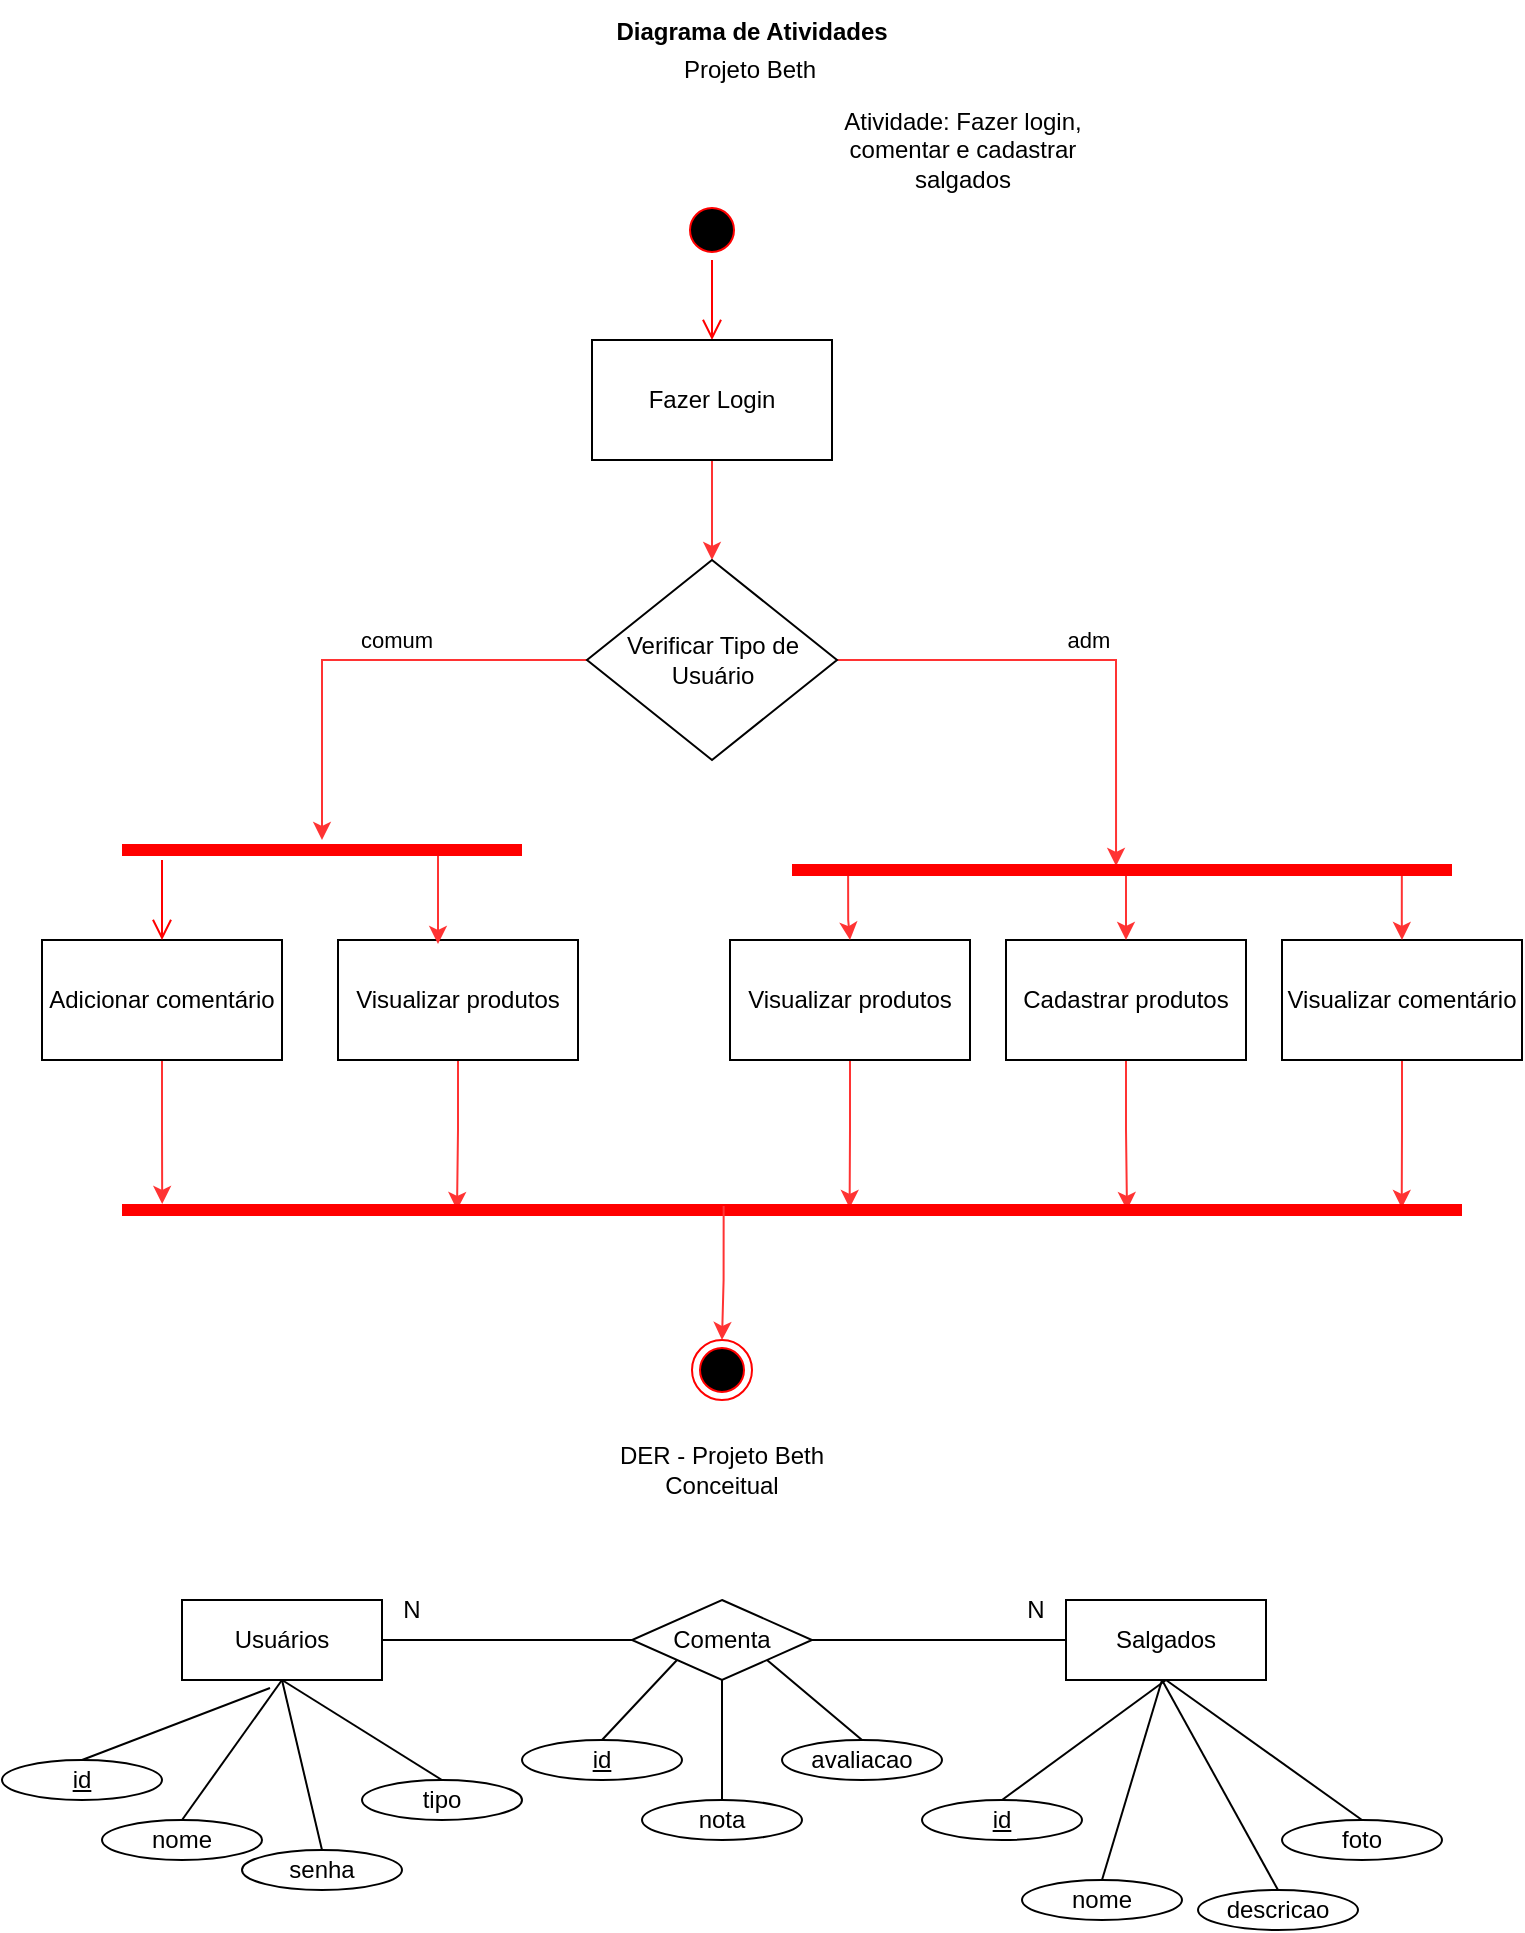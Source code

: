 <mxfile version="17.0.0" type="device"><diagram id="xOuxmblPIVyT63pWz0jP" name="Page-1"><mxGraphModel dx="1422" dy="705" grid="1" gridSize="10" guides="1" tooltips="1" connect="1" arrows="1" fold="1" page="1" pageScale="1" pageWidth="827" pageHeight="1169" math="0" shadow="0"><root><mxCell id="0"/><mxCell id="1" parent="0"/><mxCell id="0T1B5F0glljvVV2ogb0u-1" value="" style="ellipse;html=1;shape=startState;fillColor=#000000;strokeColor=#ff0000;" vertex="1" parent="1"><mxGeometry x="380" y="140" width="30" height="30" as="geometry"/></mxCell><mxCell id="0T1B5F0glljvVV2ogb0u-2" value="" style="edgeStyle=orthogonalEdgeStyle;html=1;verticalAlign=bottom;endArrow=open;endSize=8;strokeColor=#ff0000;rounded=0;" edge="1" source="0T1B5F0glljvVV2ogb0u-1" parent="1"><mxGeometry relative="1" as="geometry"><mxPoint x="395" y="210" as="targetPoint"/></mxGeometry></mxCell><mxCell id="0T1B5F0glljvVV2ogb0u-3" value="" style="ellipse;html=1;shape=endState;fillColor=#000000;strokeColor=#ff0000;" vertex="1" parent="1"><mxGeometry x="385" y="710" width="30" height="30" as="geometry"/></mxCell><mxCell id="0T1B5F0glljvVV2ogb0u-10" style="edgeStyle=orthogonalEdgeStyle;rounded=0;orthogonalLoop=1;jettySize=auto;html=1;exitX=0.5;exitY=1;exitDx=0;exitDy=0;entryX=0.5;entryY=0;entryDx=0;entryDy=0;strokeColor=#FF3333;" edge="1" parent="1" source="0T1B5F0glljvVV2ogb0u-4" target="0T1B5F0glljvVV2ogb0u-5"><mxGeometry relative="1" as="geometry"/></mxCell><mxCell id="0T1B5F0glljvVV2ogb0u-4" value="Fazer Login" style="rounded=0;whiteSpace=wrap;html=1;" vertex="1" parent="1"><mxGeometry x="335" y="210" width="120" height="60" as="geometry"/></mxCell><mxCell id="0T1B5F0glljvVV2ogb0u-8" value="adm" style="edgeStyle=orthogonalEdgeStyle;rounded=0;orthogonalLoop=1;jettySize=auto;html=1;exitX=1;exitY=0.5;exitDx=0;exitDy=0;strokeColor=#FF3333;entryX=0.491;entryY=0.3;entryDx=0;entryDy=0;entryPerimeter=0;" edge="1" parent="1" source="0T1B5F0glljvVV2ogb0u-5" target="0T1B5F0glljvVV2ogb0u-22"><mxGeometry x="0.035" y="10" relative="1" as="geometry"><mxPoint x="517.5" y="440" as="targetPoint"/><mxPoint as="offset"/></mxGeometry></mxCell><mxCell id="0T1B5F0glljvVV2ogb0u-9" value="comum" style="edgeStyle=orthogonalEdgeStyle;rounded=0;orthogonalLoop=1;jettySize=auto;html=1;exitX=0;exitY=0.5;exitDx=0;exitDy=0;strokeColor=#FF3333;" edge="1" parent="1" source="0T1B5F0glljvVV2ogb0u-5" target="0T1B5F0glljvVV2ogb0u-13"><mxGeometry x="-0.143" y="-10" relative="1" as="geometry"><mxPoint x="180" y="370" as="targetPoint"/><mxPoint as="offset"/></mxGeometry></mxCell><mxCell id="0T1B5F0glljvVV2ogb0u-5" value="Verificar Tipo de Usuário" style="rhombus;whiteSpace=wrap;html=1;" vertex="1" parent="1"><mxGeometry x="332.5" y="320" width="125" height="100" as="geometry"/></mxCell><mxCell id="0T1B5F0glljvVV2ogb0u-30" style="edgeStyle=orthogonalEdgeStyle;rounded=0;orthogonalLoop=1;jettySize=auto;html=1;exitX=0.5;exitY=1;exitDx=0;exitDy=0;entryX=0.25;entryY=0.5;entryDx=0;entryDy=0;entryPerimeter=0;strokeColor=#FF3333;" edge="1" parent="1" source="0T1B5F0glljvVV2ogb0u-7" target="0T1B5F0glljvVV2ogb0u-26"><mxGeometry relative="1" as="geometry"/></mxCell><mxCell id="0T1B5F0glljvVV2ogb0u-7" value="Visualizar produtos" style="rounded=0;whiteSpace=wrap;html=1;" vertex="1" parent="1"><mxGeometry x="208" y="510" width="120" height="60" as="geometry"/></mxCell><mxCell id="0T1B5F0glljvVV2ogb0u-31" style="edgeStyle=orthogonalEdgeStyle;rounded=0;orthogonalLoop=1;jettySize=auto;html=1;exitX=0.5;exitY=1;exitDx=0;exitDy=0;entryX=0.03;entryY=0.2;entryDx=0;entryDy=0;entryPerimeter=0;strokeColor=#FF3333;" edge="1" parent="1" source="0T1B5F0glljvVV2ogb0u-11" target="0T1B5F0glljvVV2ogb0u-26"><mxGeometry relative="1" as="geometry"/></mxCell><mxCell id="0T1B5F0glljvVV2ogb0u-11" value="Adicionar comentário" style="rounded=0;whiteSpace=wrap;html=1;" vertex="1" parent="1"><mxGeometry x="60" y="510" width="120" height="60" as="geometry"/></mxCell><mxCell id="0T1B5F0glljvVV2ogb0u-15" style="edgeStyle=orthogonalEdgeStyle;rounded=0;orthogonalLoop=1;jettySize=auto;html=1;exitX=0.75;exitY=0.5;exitDx=0;exitDy=0;exitPerimeter=0;strokeColor=#FF3333;" edge="1" parent="1" source="0T1B5F0glljvVV2ogb0u-13"><mxGeometry relative="1" as="geometry"><mxPoint x="258" y="512" as="targetPoint"/><Array as="points"><mxPoint x="258" y="465"/></Array></mxGeometry></mxCell><mxCell id="0T1B5F0glljvVV2ogb0u-13" value="" style="shape=line;html=1;strokeWidth=6;strokeColor=#ff0000;" vertex="1" parent="1"><mxGeometry x="100" y="460" width="200" height="10" as="geometry"/></mxCell><mxCell id="0T1B5F0glljvVV2ogb0u-14" value="" style="edgeStyle=orthogonalEdgeStyle;html=1;verticalAlign=bottom;endArrow=open;endSize=8;strokeColor=#ff0000;rounded=0;entryX=0.5;entryY=0;entryDx=0;entryDy=0;" edge="1" source="0T1B5F0glljvVV2ogb0u-13" parent="1" target="0T1B5F0glljvVV2ogb0u-11"><mxGeometry relative="1" as="geometry"><mxPoint x="200" y="540" as="targetPoint"/><Array as="points"><mxPoint x="120" y="470"/><mxPoint x="120" y="470"/></Array></mxGeometry></mxCell><mxCell id="0T1B5F0glljvVV2ogb0u-29" style="edgeStyle=orthogonalEdgeStyle;rounded=0;orthogonalLoop=1;jettySize=auto;html=1;exitX=0.5;exitY=1;exitDx=0;exitDy=0;entryX=0.543;entryY=0.4;entryDx=0;entryDy=0;entryPerimeter=0;strokeColor=#FF3333;" edge="1" parent="1" source="0T1B5F0glljvVV2ogb0u-18" target="0T1B5F0glljvVV2ogb0u-26"><mxGeometry relative="1" as="geometry"/></mxCell><mxCell id="0T1B5F0glljvVV2ogb0u-18" value="Visualizar produtos" style="rounded=0;whiteSpace=wrap;html=1;" vertex="1" parent="1"><mxGeometry x="404" y="510" width="120" height="60" as="geometry"/></mxCell><mxCell id="0T1B5F0glljvVV2ogb0u-28" style="edgeStyle=orthogonalEdgeStyle;rounded=0;orthogonalLoop=1;jettySize=auto;html=1;exitX=0.5;exitY=1;exitDx=0;exitDy=0;entryX=0.75;entryY=0.5;entryDx=0;entryDy=0;entryPerimeter=0;strokeColor=#FF3333;" edge="1" parent="1" source="0T1B5F0glljvVV2ogb0u-19" target="0T1B5F0glljvVV2ogb0u-26"><mxGeometry relative="1" as="geometry"/></mxCell><mxCell id="0T1B5F0glljvVV2ogb0u-19" value="Cadastrar produtos" style="rounded=0;whiteSpace=wrap;html=1;" vertex="1" parent="1"><mxGeometry x="542" y="510" width="120" height="60" as="geometry"/></mxCell><mxCell id="0T1B5F0glljvVV2ogb0u-27" style="edgeStyle=orthogonalEdgeStyle;rounded=0;orthogonalLoop=1;jettySize=auto;html=1;exitX=0.5;exitY=1;exitDx=0;exitDy=0;strokeColor=#FF3333;entryX=0.955;entryY=0.4;entryDx=0;entryDy=0;entryPerimeter=0;" edge="1" parent="1" source="0T1B5F0glljvVV2ogb0u-21" target="0T1B5F0glljvVV2ogb0u-26"><mxGeometry relative="1" as="geometry"/></mxCell><mxCell id="0T1B5F0glljvVV2ogb0u-21" value="Visualizar comentário" style="rounded=0;whiteSpace=wrap;html=1;" vertex="1" parent="1"><mxGeometry x="680" y="510" width="120" height="60" as="geometry"/></mxCell><mxCell id="0T1B5F0glljvVV2ogb0u-23" style="edgeStyle=orthogonalEdgeStyle;rounded=0;orthogonalLoop=1;jettySize=auto;html=1;exitX=0.085;exitY=0.7;exitDx=0;exitDy=0;exitPerimeter=0;strokeColor=#FF3333;" edge="1" parent="1" source="0T1B5F0glljvVV2ogb0u-22" target="0T1B5F0glljvVV2ogb0u-18"><mxGeometry relative="1" as="geometry"/></mxCell><mxCell id="0T1B5F0glljvVV2ogb0u-24" style="edgeStyle=orthogonalEdgeStyle;rounded=0;orthogonalLoop=1;jettySize=auto;html=1;exitX=0.924;exitY=0.6;exitDx=0;exitDy=0;exitPerimeter=0;strokeColor=#FF3333;" edge="1" parent="1" source="0T1B5F0glljvVV2ogb0u-22" target="0T1B5F0glljvVV2ogb0u-21"><mxGeometry relative="1" as="geometry"/></mxCell><mxCell id="0T1B5F0glljvVV2ogb0u-25" style="edgeStyle=orthogonalEdgeStyle;rounded=0;orthogonalLoop=1;jettySize=auto;html=1;exitX=0.491;exitY=0.4;exitDx=0;exitDy=0;exitPerimeter=0;entryX=0.5;entryY=0;entryDx=0;entryDy=0;strokeColor=#FF3333;" edge="1" parent="1" source="0T1B5F0glljvVV2ogb0u-22" target="0T1B5F0glljvVV2ogb0u-19"><mxGeometry relative="1" as="geometry"/></mxCell><mxCell id="0T1B5F0glljvVV2ogb0u-22" value="" style="shape=line;html=1;strokeWidth=6;strokeColor=#ff0000;" vertex="1" parent="1"><mxGeometry x="435" y="470" width="330" height="10" as="geometry"/></mxCell><mxCell id="0T1B5F0glljvVV2ogb0u-26" value="" style="shape=line;html=1;strokeWidth=6;strokeColor=#ff0000;" vertex="1" parent="1"><mxGeometry x="100" y="640" width="670" height="10" as="geometry"/></mxCell><mxCell id="0T1B5F0glljvVV2ogb0u-32" style="edgeStyle=orthogonalEdgeStyle;rounded=0;orthogonalLoop=1;jettySize=auto;html=1;exitX=0.449;exitY=0.3;exitDx=0;exitDy=0;entryX=0.5;entryY=0;entryDx=0;entryDy=0;strokeColor=#FF3333;exitPerimeter=0;" edge="1" parent="1" source="0T1B5F0glljvVV2ogb0u-26" target="0T1B5F0glljvVV2ogb0u-3"><mxGeometry relative="1" as="geometry"><mxPoint x="474" y="580" as="sourcePoint"/><mxPoint x="473.81" y="654" as="targetPoint"/></mxGeometry></mxCell><mxCell id="0T1B5F0glljvVV2ogb0u-33" value="Diagrama de Atividades" style="text;align=center;fontStyle=1;verticalAlign=middle;spacingLeft=3;spacingRight=3;strokeColor=none;rotatable=0;points=[[0,0.5],[1,0.5]];portConstraint=eastwest;" vertex="1" parent="1"><mxGeometry x="335" y="40" width="160" height="30" as="geometry"/></mxCell><mxCell id="0T1B5F0glljvVV2ogb0u-37" style="edgeStyle=orthogonalEdgeStyle;rounded=0;orthogonalLoop=1;jettySize=auto;html=1;exitX=1;exitY=0.5;exitDx=0;exitDy=0;entryX=0;entryY=0.5;entryDx=0;entryDy=0;strokeColor=#000000;fontColor=#000000;endArrow=none;endFill=0;" edge="1" parent="1" source="0T1B5F0glljvVV2ogb0u-34" target="0T1B5F0glljvVV2ogb0u-36"><mxGeometry relative="1" as="geometry"/></mxCell><mxCell id="0T1B5F0glljvVV2ogb0u-34" value="Usuários" style="rounded=0;whiteSpace=wrap;html=1;" vertex="1" parent="1"><mxGeometry x="130" y="840" width="100" height="40" as="geometry"/></mxCell><mxCell id="0T1B5F0glljvVV2ogb0u-35" value="Salgados" style="rounded=0;whiteSpace=wrap;html=1;" vertex="1" parent="1"><mxGeometry x="572" y="840" width="100" height="40" as="geometry"/></mxCell><mxCell id="0T1B5F0glljvVV2ogb0u-38" style="edgeStyle=orthogonalEdgeStyle;rounded=0;orthogonalLoop=1;jettySize=auto;html=1;exitX=1;exitY=0.5;exitDx=0;exitDy=0;entryX=0;entryY=0.5;entryDx=0;entryDy=0;fontColor=#000000;endArrow=none;endFill=0;strokeColor=#000000;" edge="1" parent="1" source="0T1B5F0glljvVV2ogb0u-36" target="0T1B5F0glljvVV2ogb0u-35"><mxGeometry relative="1" as="geometry"/></mxCell><mxCell id="0T1B5F0glljvVV2ogb0u-36" value="Comenta" style="rhombus;whiteSpace=wrap;html=1;" vertex="1" parent="1"><mxGeometry x="355" y="840" width="90" height="40" as="geometry"/></mxCell><mxCell id="0T1B5F0glljvVV2ogb0u-39" value="N" style="text;html=1;strokeColor=none;fillColor=none;align=center;verticalAlign=middle;whiteSpace=wrap;rounded=0;fontColor=#000000;" vertex="1" parent="1"><mxGeometry x="230" y="830" width="30" height="30" as="geometry"/></mxCell><mxCell id="0T1B5F0glljvVV2ogb0u-40" value="N" style="text;html=1;strokeColor=none;fillColor=none;align=center;verticalAlign=middle;whiteSpace=wrap;rounded=0;fontColor=#000000;" vertex="1" parent="1"><mxGeometry x="542" y="830" width="30" height="30" as="geometry"/></mxCell><mxCell id="0T1B5F0glljvVV2ogb0u-42" value="DER - Projeto Beth&lt;br&gt;Conceitual" style="text;html=1;strokeColor=none;fillColor=none;align=center;verticalAlign=middle;whiteSpace=wrap;rounded=0;fontColor=#000000;" vertex="1" parent="1"><mxGeometry x="341.5" y="760" width="116" height="30" as="geometry"/></mxCell><mxCell id="0T1B5F0glljvVV2ogb0u-43" value="Projeto Beth" style="text;html=1;strokeColor=none;fillColor=none;align=center;verticalAlign=middle;whiteSpace=wrap;rounded=0;fontColor=#000000;" vertex="1" parent="1"><mxGeometry x="356" y="60" width="116" height="30" as="geometry"/></mxCell><mxCell id="0T1B5F0glljvVV2ogb0u-44" value="Atividade: Fazer login, comentar e cadastrar salgados" style="text;html=1;strokeColor=none;fillColor=none;align=center;verticalAlign=middle;whiteSpace=wrap;rounded=0;fontColor=#000000;" vertex="1" parent="1"><mxGeometry x="440" y="90" width="161" height="50" as="geometry"/></mxCell><mxCell id="0T1B5F0glljvVV2ogb0u-65" style="rounded=0;orthogonalLoop=1;jettySize=auto;html=1;exitX=0.5;exitY=0;exitDx=0;exitDy=0;entryX=0.44;entryY=1.1;entryDx=0;entryDy=0;entryPerimeter=0;fontColor=#000000;endArrow=none;endFill=0;strokeColor=#000000;" edge="1" parent="1" source="0T1B5F0glljvVV2ogb0u-53" target="0T1B5F0glljvVV2ogb0u-34"><mxGeometry relative="1" as="geometry"/></mxCell><mxCell id="0T1B5F0glljvVV2ogb0u-53" value="id" style="ellipse;whiteSpace=wrap;html=1;fontColor=#000000;fontStyle=4" vertex="1" parent="1"><mxGeometry x="40" y="920" width="80" height="20" as="geometry"/></mxCell><mxCell id="0T1B5F0glljvVV2ogb0u-66" style="edgeStyle=none;rounded=0;orthogonalLoop=1;jettySize=auto;html=1;exitX=0.5;exitY=0;exitDx=0;exitDy=0;fontColor=#000000;endArrow=none;endFill=0;strokeColor=#000000;" edge="1" parent="1" source="0T1B5F0glljvVV2ogb0u-54"><mxGeometry relative="1" as="geometry"><mxPoint x="180" y="880" as="targetPoint"/></mxGeometry></mxCell><mxCell id="0T1B5F0glljvVV2ogb0u-54" value="nome" style="ellipse;whiteSpace=wrap;html=1;fontColor=#000000;" vertex="1" parent="1"><mxGeometry x="90" y="950" width="80" height="20" as="geometry"/></mxCell><mxCell id="0T1B5F0glljvVV2ogb0u-68" style="edgeStyle=none;rounded=0;orthogonalLoop=1;jettySize=auto;html=1;exitX=0.5;exitY=0;exitDx=0;exitDy=0;fontColor=#000000;endArrow=none;endFill=0;strokeColor=#000000;" edge="1" parent="1" source="0T1B5F0glljvVV2ogb0u-55"><mxGeometry relative="1" as="geometry"><mxPoint x="180" y="880" as="targetPoint"/></mxGeometry></mxCell><mxCell id="0T1B5F0glljvVV2ogb0u-55" value="senha" style="ellipse;whiteSpace=wrap;html=1;fontColor=#000000;" vertex="1" parent="1"><mxGeometry x="160" y="965" width="80" height="20" as="geometry"/></mxCell><mxCell id="0T1B5F0glljvVV2ogb0u-67" style="edgeStyle=none;rounded=0;orthogonalLoop=1;jettySize=auto;html=1;exitX=0.5;exitY=1;exitDx=0;exitDy=0;fontColor=#000000;endArrow=none;endFill=0;strokeColor=#000000;entryX=0.5;entryY=0;entryDx=0;entryDy=0;" edge="1" parent="1" source="0T1B5F0glljvVV2ogb0u-34" target="0T1B5F0glljvVV2ogb0u-56"><mxGeometry relative="1" as="geometry"><mxPoint x="200" y="890" as="targetPoint"/></mxGeometry></mxCell><mxCell id="0T1B5F0glljvVV2ogb0u-56" value="tipo" style="ellipse;whiteSpace=wrap;html=1;fontColor=#000000;" vertex="1" parent="1"><mxGeometry x="220" y="930" width="80" height="20" as="geometry"/></mxCell><mxCell id="0T1B5F0glljvVV2ogb0u-69" style="edgeStyle=none;rounded=0;orthogonalLoop=1;jettySize=auto;html=1;exitX=0.5;exitY=0;exitDx=0;exitDy=0;entryX=0.5;entryY=1;entryDx=0;entryDy=0;fontColor=#000000;endArrow=none;endFill=0;strokeColor=#000000;" edge="1" parent="1" source="0T1B5F0glljvVV2ogb0u-61" target="0T1B5F0glljvVV2ogb0u-35"><mxGeometry relative="1" as="geometry"/></mxCell><mxCell id="0T1B5F0glljvVV2ogb0u-61" value="id" style="ellipse;whiteSpace=wrap;html=1;fontColor=#000000;fontStyle=4" vertex="1" parent="1"><mxGeometry x="500" y="940" width="80" height="20" as="geometry"/></mxCell><mxCell id="0T1B5F0glljvVV2ogb0u-70" style="edgeStyle=none;rounded=0;orthogonalLoop=1;jettySize=auto;html=1;exitX=0.5;exitY=0;exitDx=0;exitDy=0;fontColor=#000000;endArrow=none;endFill=0;strokeColor=#000000;" edge="1" parent="1" source="0T1B5F0glljvVV2ogb0u-62"><mxGeometry relative="1" as="geometry"><mxPoint x="620" y="880" as="targetPoint"/></mxGeometry></mxCell><mxCell id="0T1B5F0glljvVV2ogb0u-62" value="nome" style="ellipse;whiteSpace=wrap;html=1;fontColor=#000000;" vertex="1" parent="1"><mxGeometry x="550" y="980" width="80" height="20" as="geometry"/></mxCell><mxCell id="0T1B5F0glljvVV2ogb0u-71" style="edgeStyle=none;rounded=0;orthogonalLoop=1;jettySize=auto;html=1;exitX=0.5;exitY=0;exitDx=0;exitDy=0;fontColor=#000000;endArrow=none;endFill=0;strokeColor=#000000;" edge="1" parent="1" source="0T1B5F0glljvVV2ogb0u-63"><mxGeometry relative="1" as="geometry"><mxPoint x="620" y="880" as="targetPoint"/></mxGeometry></mxCell><mxCell id="0T1B5F0glljvVV2ogb0u-63" value="descricao" style="ellipse;whiteSpace=wrap;html=1;fontColor=#000000;" vertex="1" parent="1"><mxGeometry x="638" y="985" width="80" height="20" as="geometry"/></mxCell><mxCell id="0T1B5F0glljvVV2ogb0u-72" style="edgeStyle=none;rounded=0;orthogonalLoop=1;jettySize=auto;html=1;exitX=0.5;exitY=0;exitDx=0;exitDy=0;entryX=0.5;entryY=1;entryDx=0;entryDy=0;fontColor=#000000;endArrow=none;endFill=0;strokeColor=#000000;" edge="1" parent="1" source="0T1B5F0glljvVV2ogb0u-64" target="0T1B5F0glljvVV2ogb0u-35"><mxGeometry relative="1" as="geometry"/></mxCell><mxCell id="0T1B5F0glljvVV2ogb0u-64" value="foto" style="ellipse;whiteSpace=wrap;html=1;fontColor=#000000;" vertex="1" parent="1"><mxGeometry x="680" y="950" width="80" height="20" as="geometry"/></mxCell><mxCell id="0T1B5F0glljvVV2ogb0u-77" style="edgeStyle=none;rounded=0;orthogonalLoop=1;jettySize=auto;html=1;exitX=0.5;exitY=0;exitDx=0;exitDy=0;entryX=0;entryY=1;entryDx=0;entryDy=0;fontColor=#000000;endArrow=none;endFill=0;strokeColor=#000000;" edge="1" parent="1" source="0T1B5F0glljvVV2ogb0u-73" target="0T1B5F0glljvVV2ogb0u-36"><mxGeometry relative="1" as="geometry"/></mxCell><mxCell id="0T1B5F0glljvVV2ogb0u-73" value="id" style="ellipse;whiteSpace=wrap;html=1;fontColor=#000000;fontStyle=4" vertex="1" parent="1"><mxGeometry x="300" y="910" width="80" height="20" as="geometry"/></mxCell><mxCell id="0T1B5F0glljvVV2ogb0u-78" style="edgeStyle=none;rounded=0;orthogonalLoop=1;jettySize=auto;html=1;exitX=0.5;exitY=0;exitDx=0;exitDy=0;entryX=0.5;entryY=1;entryDx=0;entryDy=0;fontColor=#000000;endArrow=none;endFill=0;strokeColor=#000000;" edge="1" parent="1" source="0T1B5F0glljvVV2ogb0u-74" target="0T1B5F0glljvVV2ogb0u-36"><mxGeometry relative="1" as="geometry"/></mxCell><mxCell id="0T1B5F0glljvVV2ogb0u-74" value="nota" style="ellipse;whiteSpace=wrap;html=1;fontColor=#000000;" vertex="1" parent="1"><mxGeometry x="360" y="940" width="80" height="20" as="geometry"/></mxCell><mxCell id="0T1B5F0glljvVV2ogb0u-79" style="edgeStyle=none;rounded=0;orthogonalLoop=1;jettySize=auto;html=1;exitX=0.5;exitY=0;exitDx=0;exitDy=0;entryX=1;entryY=1;entryDx=0;entryDy=0;fontColor=#000000;endArrow=none;endFill=0;strokeColor=#000000;" edge="1" parent="1" source="0T1B5F0glljvVV2ogb0u-75" target="0T1B5F0glljvVV2ogb0u-36"><mxGeometry relative="1" as="geometry"/></mxCell><mxCell id="0T1B5F0glljvVV2ogb0u-75" value="avaliacao" style="ellipse;whiteSpace=wrap;html=1;fontColor=#000000;" vertex="1" parent="1"><mxGeometry x="430" y="910" width="80" height="20" as="geometry"/></mxCell></root></mxGraphModel></diagram></mxfile>
